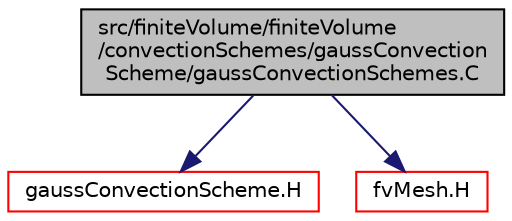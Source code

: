 digraph "src/finiteVolume/finiteVolume/convectionSchemes/gaussConvectionScheme/gaussConvectionSchemes.C"
{
  bgcolor="transparent";
  edge [fontname="Helvetica",fontsize="10",labelfontname="Helvetica",labelfontsize="10"];
  node [fontname="Helvetica",fontsize="10",shape=record];
  Node0 [label="src/finiteVolume/finiteVolume\l/convectionSchemes/gaussConvection\lScheme/gaussConvectionSchemes.C",height=0.2,width=0.4,color="black", fillcolor="grey75", style="filled", fontcolor="black"];
  Node0 -> Node1 [color="midnightblue",fontsize="10",style="solid",fontname="Helvetica"];
  Node1 [label="gaussConvectionScheme.H",height=0.2,width=0.4,color="red",URL="$a02942.html"];
  Node0 -> Node107 [color="midnightblue",fontsize="10",style="solid",fontname="Helvetica"];
  Node107 [label="fvMesh.H",height=0.2,width=0.4,color="red",URL="$a03719.html"];
}
